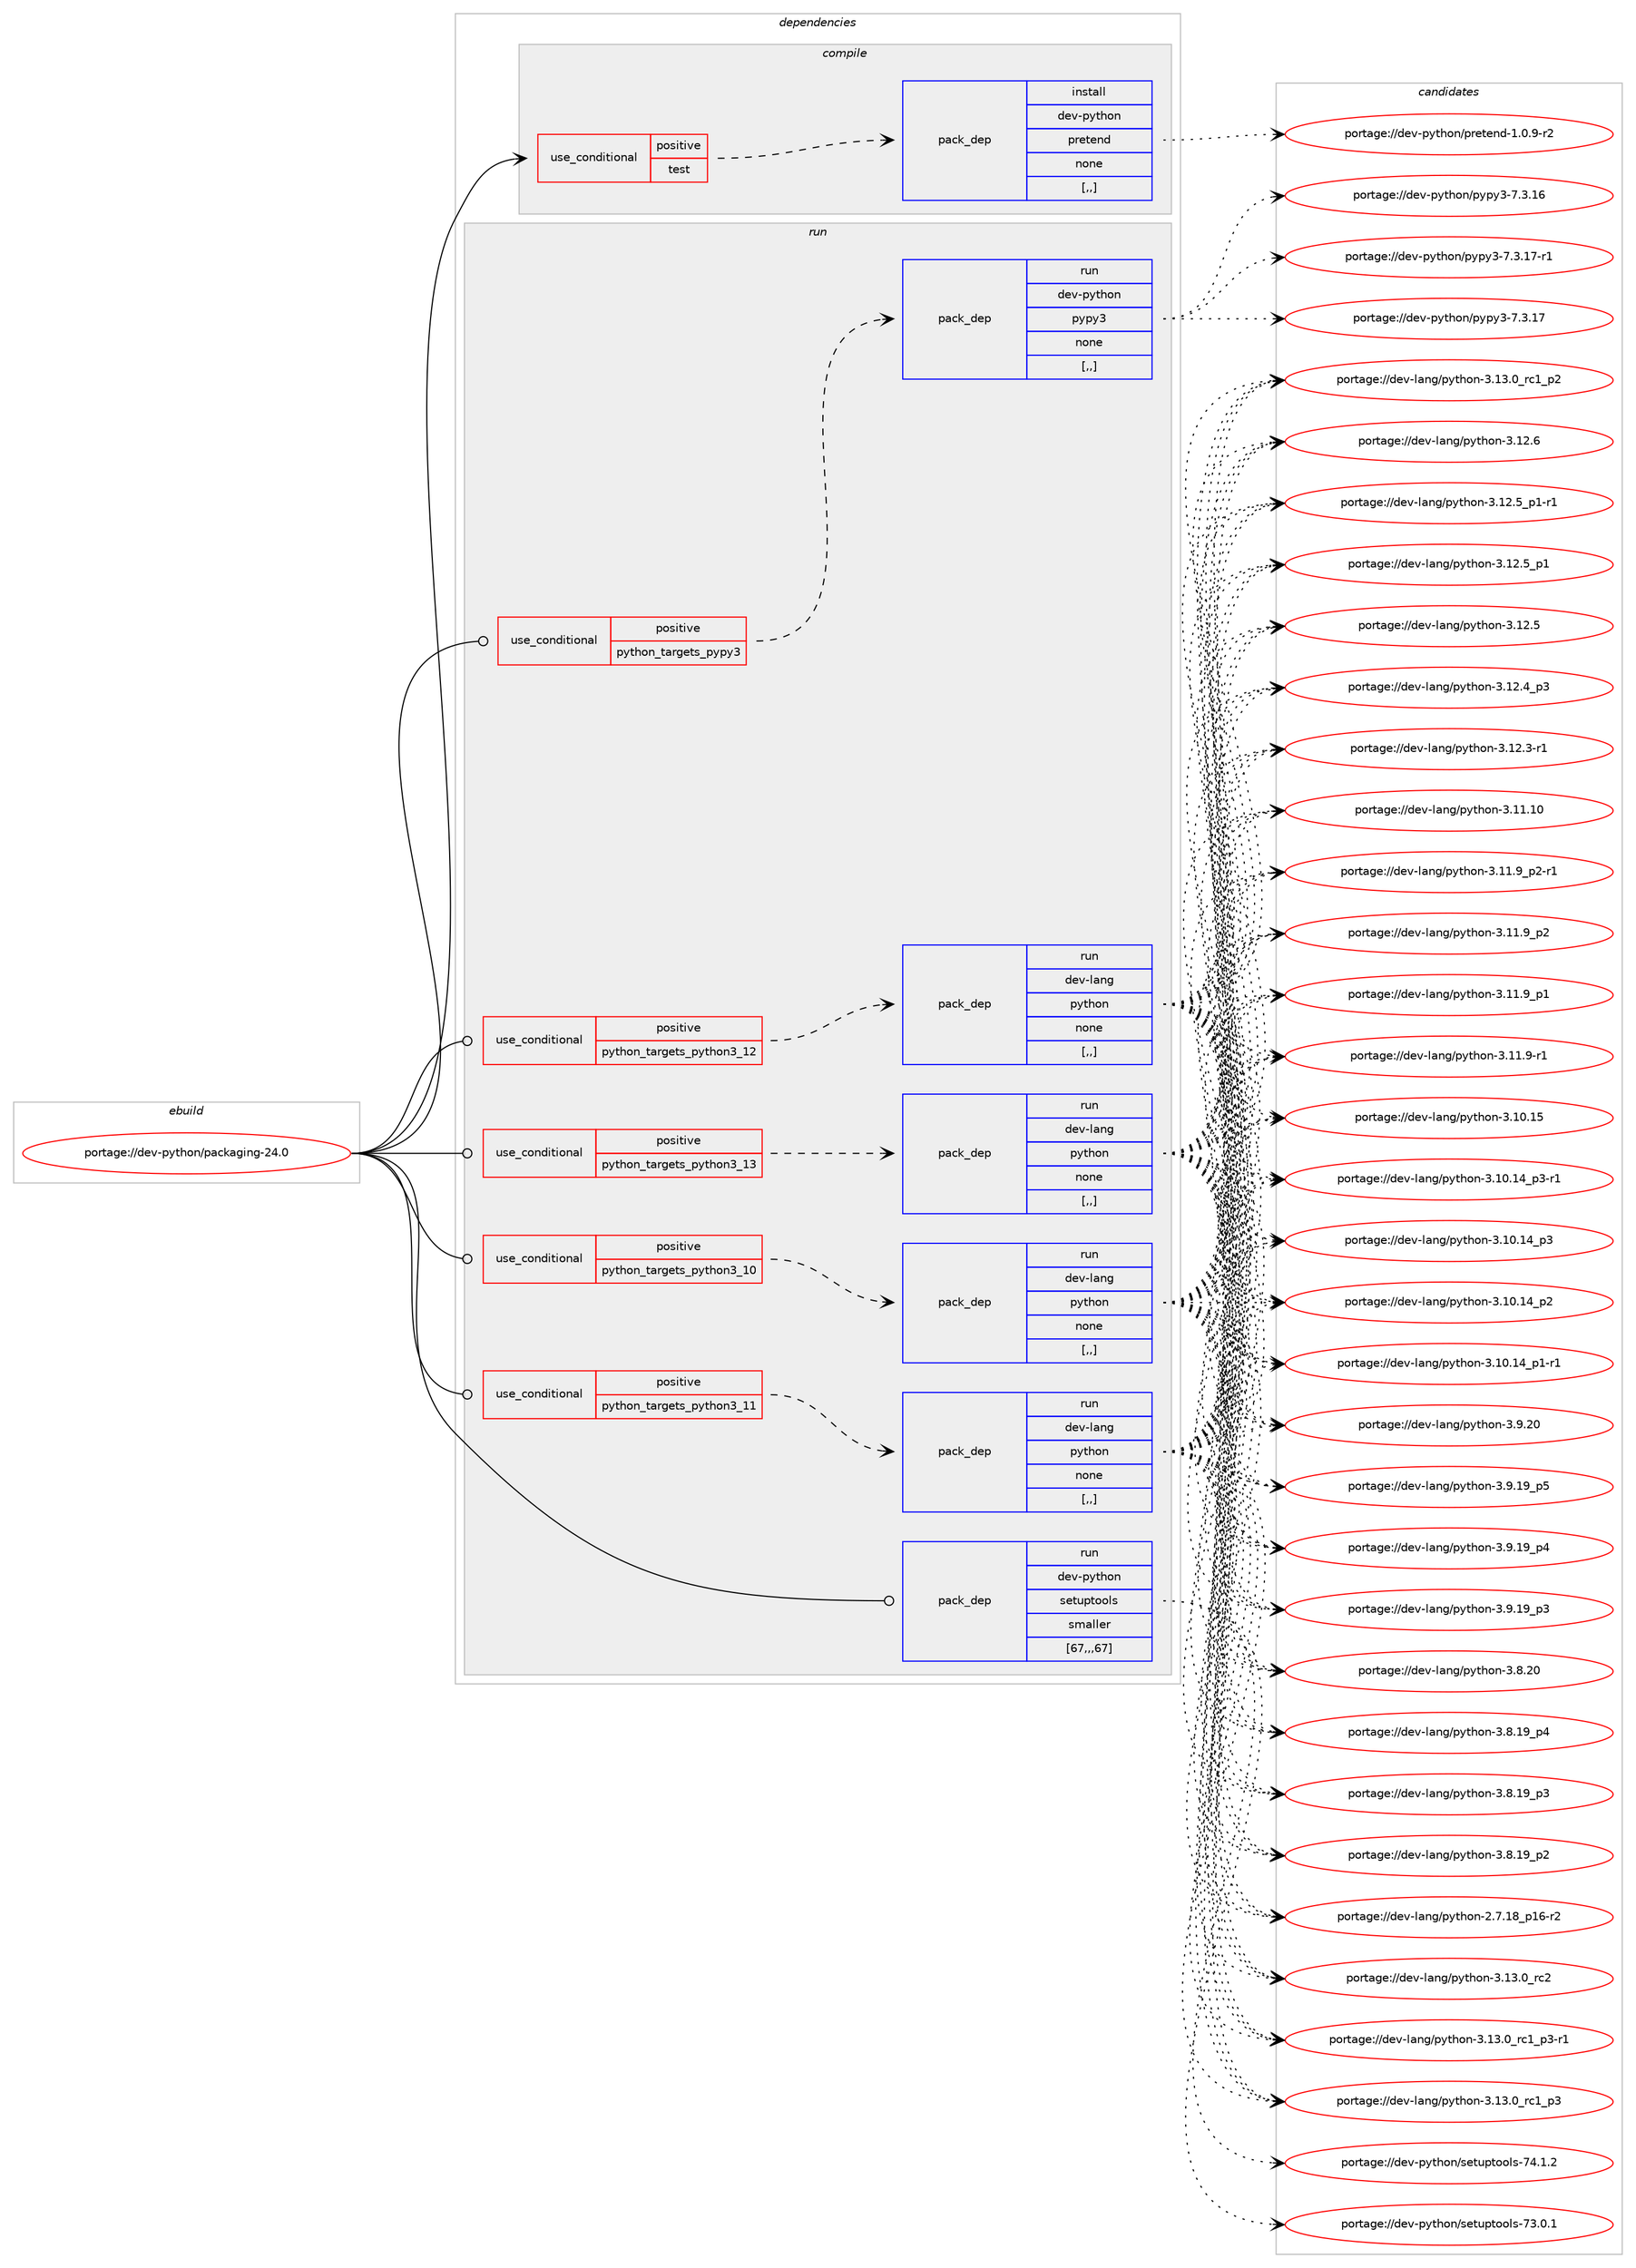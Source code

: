 digraph prolog {

# *************
# Graph options
# *************

newrank=true;
concentrate=true;
compound=true;
graph [rankdir=LR,fontname=Helvetica,fontsize=10,ranksep=1.5];#, ranksep=2.5, nodesep=0.2];
edge  [arrowhead=vee];
node  [fontname=Helvetica,fontsize=10];

# **********
# The ebuild
# **********

subgraph cluster_leftcol {
color=gray;
label=<<i>ebuild</i>>;
id [label="portage://dev-python/packaging-24.0", color=red, width=4, href="../dev-python/packaging-24.0.svg"];
}

# ****************
# The dependencies
# ****************

subgraph cluster_midcol {
color=gray;
label=<<i>dependencies</i>>;
subgraph cluster_compile {
fillcolor="#eeeeee";
style=filled;
label=<<i>compile</i>>;
subgraph cond166015 {
dependency648010 [label=<<TABLE BORDER="0" CELLBORDER="1" CELLSPACING="0" CELLPADDING="4"><TR><TD ROWSPAN="3" CELLPADDING="10">use_conditional</TD></TR><TR><TD>positive</TD></TR><TR><TD>test</TD></TR></TABLE>>, shape=none, color=red];
subgraph pack477176 {
dependency648011 [label=<<TABLE BORDER="0" CELLBORDER="1" CELLSPACING="0" CELLPADDING="4" WIDTH="220"><TR><TD ROWSPAN="6" CELLPADDING="30">pack_dep</TD></TR><TR><TD WIDTH="110">install</TD></TR><TR><TD>dev-python</TD></TR><TR><TD>pretend</TD></TR><TR><TD>none</TD></TR><TR><TD>[,,]</TD></TR></TABLE>>, shape=none, color=blue];
}
dependency648010:e -> dependency648011:w [weight=20,style="dashed",arrowhead="vee"];
}
id:e -> dependency648010:w [weight=20,style="solid",arrowhead="vee"];
}
subgraph cluster_compileandrun {
fillcolor="#eeeeee";
style=filled;
label=<<i>compile and run</i>>;
}
subgraph cluster_run {
fillcolor="#eeeeee";
style=filled;
label=<<i>run</i>>;
subgraph cond166016 {
dependency648012 [label=<<TABLE BORDER="0" CELLBORDER="1" CELLSPACING="0" CELLPADDING="4"><TR><TD ROWSPAN="3" CELLPADDING="10">use_conditional</TD></TR><TR><TD>positive</TD></TR><TR><TD>python_targets_pypy3</TD></TR></TABLE>>, shape=none, color=red];
subgraph pack477177 {
dependency648013 [label=<<TABLE BORDER="0" CELLBORDER="1" CELLSPACING="0" CELLPADDING="4" WIDTH="220"><TR><TD ROWSPAN="6" CELLPADDING="30">pack_dep</TD></TR><TR><TD WIDTH="110">run</TD></TR><TR><TD>dev-python</TD></TR><TR><TD>pypy3</TD></TR><TR><TD>none</TD></TR><TR><TD>[,,]</TD></TR></TABLE>>, shape=none, color=blue];
}
dependency648012:e -> dependency648013:w [weight=20,style="dashed",arrowhead="vee"];
}
id:e -> dependency648012:w [weight=20,style="solid",arrowhead="odot"];
subgraph cond166017 {
dependency648014 [label=<<TABLE BORDER="0" CELLBORDER="1" CELLSPACING="0" CELLPADDING="4"><TR><TD ROWSPAN="3" CELLPADDING="10">use_conditional</TD></TR><TR><TD>positive</TD></TR><TR><TD>python_targets_python3_10</TD></TR></TABLE>>, shape=none, color=red];
subgraph pack477178 {
dependency648015 [label=<<TABLE BORDER="0" CELLBORDER="1" CELLSPACING="0" CELLPADDING="4" WIDTH="220"><TR><TD ROWSPAN="6" CELLPADDING="30">pack_dep</TD></TR><TR><TD WIDTH="110">run</TD></TR><TR><TD>dev-lang</TD></TR><TR><TD>python</TD></TR><TR><TD>none</TD></TR><TR><TD>[,,]</TD></TR></TABLE>>, shape=none, color=blue];
}
dependency648014:e -> dependency648015:w [weight=20,style="dashed",arrowhead="vee"];
}
id:e -> dependency648014:w [weight=20,style="solid",arrowhead="odot"];
subgraph cond166018 {
dependency648016 [label=<<TABLE BORDER="0" CELLBORDER="1" CELLSPACING="0" CELLPADDING="4"><TR><TD ROWSPAN="3" CELLPADDING="10">use_conditional</TD></TR><TR><TD>positive</TD></TR><TR><TD>python_targets_python3_11</TD></TR></TABLE>>, shape=none, color=red];
subgraph pack477179 {
dependency648017 [label=<<TABLE BORDER="0" CELLBORDER="1" CELLSPACING="0" CELLPADDING="4" WIDTH="220"><TR><TD ROWSPAN="6" CELLPADDING="30">pack_dep</TD></TR><TR><TD WIDTH="110">run</TD></TR><TR><TD>dev-lang</TD></TR><TR><TD>python</TD></TR><TR><TD>none</TD></TR><TR><TD>[,,]</TD></TR></TABLE>>, shape=none, color=blue];
}
dependency648016:e -> dependency648017:w [weight=20,style="dashed",arrowhead="vee"];
}
id:e -> dependency648016:w [weight=20,style="solid",arrowhead="odot"];
subgraph cond166019 {
dependency648018 [label=<<TABLE BORDER="0" CELLBORDER="1" CELLSPACING="0" CELLPADDING="4"><TR><TD ROWSPAN="3" CELLPADDING="10">use_conditional</TD></TR><TR><TD>positive</TD></TR><TR><TD>python_targets_python3_12</TD></TR></TABLE>>, shape=none, color=red];
subgraph pack477180 {
dependency648019 [label=<<TABLE BORDER="0" CELLBORDER="1" CELLSPACING="0" CELLPADDING="4" WIDTH="220"><TR><TD ROWSPAN="6" CELLPADDING="30">pack_dep</TD></TR><TR><TD WIDTH="110">run</TD></TR><TR><TD>dev-lang</TD></TR><TR><TD>python</TD></TR><TR><TD>none</TD></TR><TR><TD>[,,]</TD></TR></TABLE>>, shape=none, color=blue];
}
dependency648018:e -> dependency648019:w [weight=20,style="dashed",arrowhead="vee"];
}
id:e -> dependency648018:w [weight=20,style="solid",arrowhead="odot"];
subgraph cond166020 {
dependency648020 [label=<<TABLE BORDER="0" CELLBORDER="1" CELLSPACING="0" CELLPADDING="4"><TR><TD ROWSPAN="3" CELLPADDING="10">use_conditional</TD></TR><TR><TD>positive</TD></TR><TR><TD>python_targets_python3_13</TD></TR></TABLE>>, shape=none, color=red];
subgraph pack477181 {
dependency648021 [label=<<TABLE BORDER="0" CELLBORDER="1" CELLSPACING="0" CELLPADDING="4" WIDTH="220"><TR><TD ROWSPAN="6" CELLPADDING="30">pack_dep</TD></TR><TR><TD WIDTH="110">run</TD></TR><TR><TD>dev-lang</TD></TR><TR><TD>python</TD></TR><TR><TD>none</TD></TR><TR><TD>[,,]</TD></TR></TABLE>>, shape=none, color=blue];
}
dependency648020:e -> dependency648021:w [weight=20,style="dashed",arrowhead="vee"];
}
id:e -> dependency648020:w [weight=20,style="solid",arrowhead="odot"];
subgraph pack477182 {
dependency648022 [label=<<TABLE BORDER="0" CELLBORDER="1" CELLSPACING="0" CELLPADDING="4" WIDTH="220"><TR><TD ROWSPAN="6" CELLPADDING="30">pack_dep</TD></TR><TR><TD WIDTH="110">run</TD></TR><TR><TD>dev-python</TD></TR><TR><TD>setuptools</TD></TR><TR><TD>smaller</TD></TR><TR><TD>[67,,,67]</TD></TR></TABLE>>, shape=none, color=blue];
}
id:e -> dependency648022:w [weight=20,style="solid",arrowhead="odot"];
}
}

# **************
# The candidates
# **************

subgraph cluster_choices {
rank=same;
color=gray;
label=<<i>candidates</i>>;

subgraph choice477176 {
color=black;
nodesep=1;
choice10010111845112121116104111110471121141011161011101004549464846574511450 [label="portage://dev-python/pretend-1.0.9-r2", color=red, width=4,href="../dev-python/pretend-1.0.9-r2.svg"];
dependency648011:e -> choice10010111845112121116104111110471121141011161011101004549464846574511450:w [style=dotted,weight="100"];
}
subgraph choice477177 {
color=black;
nodesep=1;
choice100101118451121211161041111104711212111212151455546514649554511449 [label="portage://dev-python/pypy3-7.3.17-r1", color=red, width=4,href="../dev-python/pypy3-7.3.17-r1.svg"];
choice10010111845112121116104111110471121211121215145554651464955 [label="portage://dev-python/pypy3-7.3.17", color=red, width=4,href="../dev-python/pypy3-7.3.17.svg"];
choice10010111845112121116104111110471121211121215145554651464954 [label="portage://dev-python/pypy3-7.3.16", color=red, width=4,href="../dev-python/pypy3-7.3.16.svg"];
dependency648013:e -> choice100101118451121211161041111104711212111212151455546514649554511449:w [style=dotted,weight="100"];
dependency648013:e -> choice10010111845112121116104111110471121211121215145554651464955:w [style=dotted,weight="100"];
dependency648013:e -> choice10010111845112121116104111110471121211121215145554651464954:w [style=dotted,weight="100"];
}
subgraph choice477178 {
color=black;
nodesep=1;
choice10010111845108971101034711212111610411111045514649514648951149950 [label="portage://dev-lang/python-3.13.0_rc2", color=red, width=4,href="../dev-lang/python-3.13.0_rc2.svg"];
choice1001011184510897110103471121211161041111104551464951464895114994995112514511449 [label="portage://dev-lang/python-3.13.0_rc1_p3-r1", color=red, width=4,href="../dev-lang/python-3.13.0_rc1_p3-r1.svg"];
choice100101118451089711010347112121116104111110455146495146489511499499511251 [label="portage://dev-lang/python-3.13.0_rc1_p3", color=red, width=4,href="../dev-lang/python-3.13.0_rc1_p3.svg"];
choice100101118451089711010347112121116104111110455146495146489511499499511250 [label="portage://dev-lang/python-3.13.0_rc1_p2", color=red, width=4,href="../dev-lang/python-3.13.0_rc1_p2.svg"];
choice10010111845108971101034711212111610411111045514649504654 [label="portage://dev-lang/python-3.12.6", color=red, width=4,href="../dev-lang/python-3.12.6.svg"];
choice1001011184510897110103471121211161041111104551464950465395112494511449 [label="portage://dev-lang/python-3.12.5_p1-r1", color=red, width=4,href="../dev-lang/python-3.12.5_p1-r1.svg"];
choice100101118451089711010347112121116104111110455146495046539511249 [label="portage://dev-lang/python-3.12.5_p1", color=red, width=4,href="../dev-lang/python-3.12.5_p1.svg"];
choice10010111845108971101034711212111610411111045514649504653 [label="portage://dev-lang/python-3.12.5", color=red, width=4,href="../dev-lang/python-3.12.5.svg"];
choice100101118451089711010347112121116104111110455146495046529511251 [label="portage://dev-lang/python-3.12.4_p3", color=red, width=4,href="../dev-lang/python-3.12.4_p3.svg"];
choice100101118451089711010347112121116104111110455146495046514511449 [label="portage://dev-lang/python-3.12.3-r1", color=red, width=4,href="../dev-lang/python-3.12.3-r1.svg"];
choice1001011184510897110103471121211161041111104551464949464948 [label="portage://dev-lang/python-3.11.10", color=red, width=4,href="../dev-lang/python-3.11.10.svg"];
choice1001011184510897110103471121211161041111104551464949465795112504511449 [label="portage://dev-lang/python-3.11.9_p2-r1", color=red, width=4,href="../dev-lang/python-3.11.9_p2-r1.svg"];
choice100101118451089711010347112121116104111110455146494946579511250 [label="portage://dev-lang/python-3.11.9_p2", color=red, width=4,href="../dev-lang/python-3.11.9_p2.svg"];
choice100101118451089711010347112121116104111110455146494946579511249 [label="portage://dev-lang/python-3.11.9_p1", color=red, width=4,href="../dev-lang/python-3.11.9_p1.svg"];
choice100101118451089711010347112121116104111110455146494946574511449 [label="portage://dev-lang/python-3.11.9-r1", color=red, width=4,href="../dev-lang/python-3.11.9-r1.svg"];
choice1001011184510897110103471121211161041111104551464948464953 [label="portage://dev-lang/python-3.10.15", color=red, width=4,href="../dev-lang/python-3.10.15.svg"];
choice100101118451089711010347112121116104111110455146494846495295112514511449 [label="portage://dev-lang/python-3.10.14_p3-r1", color=red, width=4,href="../dev-lang/python-3.10.14_p3-r1.svg"];
choice10010111845108971101034711212111610411111045514649484649529511251 [label="portage://dev-lang/python-3.10.14_p3", color=red, width=4,href="../dev-lang/python-3.10.14_p3.svg"];
choice10010111845108971101034711212111610411111045514649484649529511250 [label="portage://dev-lang/python-3.10.14_p2", color=red, width=4,href="../dev-lang/python-3.10.14_p2.svg"];
choice100101118451089711010347112121116104111110455146494846495295112494511449 [label="portage://dev-lang/python-3.10.14_p1-r1", color=red, width=4,href="../dev-lang/python-3.10.14_p1-r1.svg"];
choice10010111845108971101034711212111610411111045514657465048 [label="portage://dev-lang/python-3.9.20", color=red, width=4,href="../dev-lang/python-3.9.20.svg"];
choice100101118451089711010347112121116104111110455146574649579511253 [label="portage://dev-lang/python-3.9.19_p5", color=red, width=4,href="../dev-lang/python-3.9.19_p5.svg"];
choice100101118451089711010347112121116104111110455146574649579511252 [label="portage://dev-lang/python-3.9.19_p4", color=red, width=4,href="../dev-lang/python-3.9.19_p4.svg"];
choice100101118451089711010347112121116104111110455146574649579511251 [label="portage://dev-lang/python-3.9.19_p3", color=red, width=4,href="../dev-lang/python-3.9.19_p3.svg"];
choice10010111845108971101034711212111610411111045514656465048 [label="portage://dev-lang/python-3.8.20", color=red, width=4,href="../dev-lang/python-3.8.20.svg"];
choice100101118451089711010347112121116104111110455146564649579511252 [label="portage://dev-lang/python-3.8.19_p4", color=red, width=4,href="../dev-lang/python-3.8.19_p4.svg"];
choice100101118451089711010347112121116104111110455146564649579511251 [label="portage://dev-lang/python-3.8.19_p3", color=red, width=4,href="../dev-lang/python-3.8.19_p3.svg"];
choice100101118451089711010347112121116104111110455146564649579511250 [label="portage://dev-lang/python-3.8.19_p2", color=red, width=4,href="../dev-lang/python-3.8.19_p2.svg"];
choice100101118451089711010347112121116104111110455046554649569511249544511450 [label="portage://dev-lang/python-2.7.18_p16-r2", color=red, width=4,href="../dev-lang/python-2.7.18_p16-r2.svg"];
dependency648015:e -> choice10010111845108971101034711212111610411111045514649514648951149950:w [style=dotted,weight="100"];
dependency648015:e -> choice1001011184510897110103471121211161041111104551464951464895114994995112514511449:w [style=dotted,weight="100"];
dependency648015:e -> choice100101118451089711010347112121116104111110455146495146489511499499511251:w [style=dotted,weight="100"];
dependency648015:e -> choice100101118451089711010347112121116104111110455146495146489511499499511250:w [style=dotted,weight="100"];
dependency648015:e -> choice10010111845108971101034711212111610411111045514649504654:w [style=dotted,weight="100"];
dependency648015:e -> choice1001011184510897110103471121211161041111104551464950465395112494511449:w [style=dotted,weight="100"];
dependency648015:e -> choice100101118451089711010347112121116104111110455146495046539511249:w [style=dotted,weight="100"];
dependency648015:e -> choice10010111845108971101034711212111610411111045514649504653:w [style=dotted,weight="100"];
dependency648015:e -> choice100101118451089711010347112121116104111110455146495046529511251:w [style=dotted,weight="100"];
dependency648015:e -> choice100101118451089711010347112121116104111110455146495046514511449:w [style=dotted,weight="100"];
dependency648015:e -> choice1001011184510897110103471121211161041111104551464949464948:w [style=dotted,weight="100"];
dependency648015:e -> choice1001011184510897110103471121211161041111104551464949465795112504511449:w [style=dotted,weight="100"];
dependency648015:e -> choice100101118451089711010347112121116104111110455146494946579511250:w [style=dotted,weight="100"];
dependency648015:e -> choice100101118451089711010347112121116104111110455146494946579511249:w [style=dotted,weight="100"];
dependency648015:e -> choice100101118451089711010347112121116104111110455146494946574511449:w [style=dotted,weight="100"];
dependency648015:e -> choice1001011184510897110103471121211161041111104551464948464953:w [style=dotted,weight="100"];
dependency648015:e -> choice100101118451089711010347112121116104111110455146494846495295112514511449:w [style=dotted,weight="100"];
dependency648015:e -> choice10010111845108971101034711212111610411111045514649484649529511251:w [style=dotted,weight="100"];
dependency648015:e -> choice10010111845108971101034711212111610411111045514649484649529511250:w [style=dotted,weight="100"];
dependency648015:e -> choice100101118451089711010347112121116104111110455146494846495295112494511449:w [style=dotted,weight="100"];
dependency648015:e -> choice10010111845108971101034711212111610411111045514657465048:w [style=dotted,weight="100"];
dependency648015:e -> choice100101118451089711010347112121116104111110455146574649579511253:w [style=dotted,weight="100"];
dependency648015:e -> choice100101118451089711010347112121116104111110455146574649579511252:w [style=dotted,weight="100"];
dependency648015:e -> choice100101118451089711010347112121116104111110455146574649579511251:w [style=dotted,weight="100"];
dependency648015:e -> choice10010111845108971101034711212111610411111045514656465048:w [style=dotted,weight="100"];
dependency648015:e -> choice100101118451089711010347112121116104111110455146564649579511252:w [style=dotted,weight="100"];
dependency648015:e -> choice100101118451089711010347112121116104111110455146564649579511251:w [style=dotted,weight="100"];
dependency648015:e -> choice100101118451089711010347112121116104111110455146564649579511250:w [style=dotted,weight="100"];
dependency648015:e -> choice100101118451089711010347112121116104111110455046554649569511249544511450:w [style=dotted,weight="100"];
}
subgraph choice477179 {
color=black;
nodesep=1;
choice10010111845108971101034711212111610411111045514649514648951149950 [label="portage://dev-lang/python-3.13.0_rc2", color=red, width=4,href="../dev-lang/python-3.13.0_rc2.svg"];
choice1001011184510897110103471121211161041111104551464951464895114994995112514511449 [label="portage://dev-lang/python-3.13.0_rc1_p3-r1", color=red, width=4,href="../dev-lang/python-3.13.0_rc1_p3-r1.svg"];
choice100101118451089711010347112121116104111110455146495146489511499499511251 [label="portage://dev-lang/python-3.13.0_rc1_p3", color=red, width=4,href="../dev-lang/python-3.13.0_rc1_p3.svg"];
choice100101118451089711010347112121116104111110455146495146489511499499511250 [label="portage://dev-lang/python-3.13.0_rc1_p2", color=red, width=4,href="../dev-lang/python-3.13.0_rc1_p2.svg"];
choice10010111845108971101034711212111610411111045514649504654 [label="portage://dev-lang/python-3.12.6", color=red, width=4,href="../dev-lang/python-3.12.6.svg"];
choice1001011184510897110103471121211161041111104551464950465395112494511449 [label="portage://dev-lang/python-3.12.5_p1-r1", color=red, width=4,href="../dev-lang/python-3.12.5_p1-r1.svg"];
choice100101118451089711010347112121116104111110455146495046539511249 [label="portage://dev-lang/python-3.12.5_p1", color=red, width=4,href="../dev-lang/python-3.12.5_p1.svg"];
choice10010111845108971101034711212111610411111045514649504653 [label="portage://dev-lang/python-3.12.5", color=red, width=4,href="../dev-lang/python-3.12.5.svg"];
choice100101118451089711010347112121116104111110455146495046529511251 [label="portage://dev-lang/python-3.12.4_p3", color=red, width=4,href="../dev-lang/python-3.12.4_p3.svg"];
choice100101118451089711010347112121116104111110455146495046514511449 [label="portage://dev-lang/python-3.12.3-r1", color=red, width=4,href="../dev-lang/python-3.12.3-r1.svg"];
choice1001011184510897110103471121211161041111104551464949464948 [label="portage://dev-lang/python-3.11.10", color=red, width=4,href="../dev-lang/python-3.11.10.svg"];
choice1001011184510897110103471121211161041111104551464949465795112504511449 [label="portage://dev-lang/python-3.11.9_p2-r1", color=red, width=4,href="../dev-lang/python-3.11.9_p2-r1.svg"];
choice100101118451089711010347112121116104111110455146494946579511250 [label="portage://dev-lang/python-3.11.9_p2", color=red, width=4,href="../dev-lang/python-3.11.9_p2.svg"];
choice100101118451089711010347112121116104111110455146494946579511249 [label="portage://dev-lang/python-3.11.9_p1", color=red, width=4,href="../dev-lang/python-3.11.9_p1.svg"];
choice100101118451089711010347112121116104111110455146494946574511449 [label="portage://dev-lang/python-3.11.9-r1", color=red, width=4,href="../dev-lang/python-3.11.9-r1.svg"];
choice1001011184510897110103471121211161041111104551464948464953 [label="portage://dev-lang/python-3.10.15", color=red, width=4,href="../dev-lang/python-3.10.15.svg"];
choice100101118451089711010347112121116104111110455146494846495295112514511449 [label="portage://dev-lang/python-3.10.14_p3-r1", color=red, width=4,href="../dev-lang/python-3.10.14_p3-r1.svg"];
choice10010111845108971101034711212111610411111045514649484649529511251 [label="portage://dev-lang/python-3.10.14_p3", color=red, width=4,href="../dev-lang/python-3.10.14_p3.svg"];
choice10010111845108971101034711212111610411111045514649484649529511250 [label="portage://dev-lang/python-3.10.14_p2", color=red, width=4,href="../dev-lang/python-3.10.14_p2.svg"];
choice100101118451089711010347112121116104111110455146494846495295112494511449 [label="portage://dev-lang/python-3.10.14_p1-r1", color=red, width=4,href="../dev-lang/python-3.10.14_p1-r1.svg"];
choice10010111845108971101034711212111610411111045514657465048 [label="portage://dev-lang/python-3.9.20", color=red, width=4,href="../dev-lang/python-3.9.20.svg"];
choice100101118451089711010347112121116104111110455146574649579511253 [label="portage://dev-lang/python-3.9.19_p5", color=red, width=4,href="../dev-lang/python-3.9.19_p5.svg"];
choice100101118451089711010347112121116104111110455146574649579511252 [label="portage://dev-lang/python-3.9.19_p4", color=red, width=4,href="../dev-lang/python-3.9.19_p4.svg"];
choice100101118451089711010347112121116104111110455146574649579511251 [label="portage://dev-lang/python-3.9.19_p3", color=red, width=4,href="../dev-lang/python-3.9.19_p3.svg"];
choice10010111845108971101034711212111610411111045514656465048 [label="portage://dev-lang/python-3.8.20", color=red, width=4,href="../dev-lang/python-3.8.20.svg"];
choice100101118451089711010347112121116104111110455146564649579511252 [label="portage://dev-lang/python-3.8.19_p4", color=red, width=4,href="../dev-lang/python-3.8.19_p4.svg"];
choice100101118451089711010347112121116104111110455146564649579511251 [label="portage://dev-lang/python-3.8.19_p3", color=red, width=4,href="../dev-lang/python-3.8.19_p3.svg"];
choice100101118451089711010347112121116104111110455146564649579511250 [label="portage://dev-lang/python-3.8.19_p2", color=red, width=4,href="../dev-lang/python-3.8.19_p2.svg"];
choice100101118451089711010347112121116104111110455046554649569511249544511450 [label="portage://dev-lang/python-2.7.18_p16-r2", color=red, width=4,href="../dev-lang/python-2.7.18_p16-r2.svg"];
dependency648017:e -> choice10010111845108971101034711212111610411111045514649514648951149950:w [style=dotted,weight="100"];
dependency648017:e -> choice1001011184510897110103471121211161041111104551464951464895114994995112514511449:w [style=dotted,weight="100"];
dependency648017:e -> choice100101118451089711010347112121116104111110455146495146489511499499511251:w [style=dotted,weight="100"];
dependency648017:e -> choice100101118451089711010347112121116104111110455146495146489511499499511250:w [style=dotted,weight="100"];
dependency648017:e -> choice10010111845108971101034711212111610411111045514649504654:w [style=dotted,weight="100"];
dependency648017:e -> choice1001011184510897110103471121211161041111104551464950465395112494511449:w [style=dotted,weight="100"];
dependency648017:e -> choice100101118451089711010347112121116104111110455146495046539511249:w [style=dotted,weight="100"];
dependency648017:e -> choice10010111845108971101034711212111610411111045514649504653:w [style=dotted,weight="100"];
dependency648017:e -> choice100101118451089711010347112121116104111110455146495046529511251:w [style=dotted,weight="100"];
dependency648017:e -> choice100101118451089711010347112121116104111110455146495046514511449:w [style=dotted,weight="100"];
dependency648017:e -> choice1001011184510897110103471121211161041111104551464949464948:w [style=dotted,weight="100"];
dependency648017:e -> choice1001011184510897110103471121211161041111104551464949465795112504511449:w [style=dotted,weight="100"];
dependency648017:e -> choice100101118451089711010347112121116104111110455146494946579511250:w [style=dotted,weight="100"];
dependency648017:e -> choice100101118451089711010347112121116104111110455146494946579511249:w [style=dotted,weight="100"];
dependency648017:e -> choice100101118451089711010347112121116104111110455146494946574511449:w [style=dotted,weight="100"];
dependency648017:e -> choice1001011184510897110103471121211161041111104551464948464953:w [style=dotted,weight="100"];
dependency648017:e -> choice100101118451089711010347112121116104111110455146494846495295112514511449:w [style=dotted,weight="100"];
dependency648017:e -> choice10010111845108971101034711212111610411111045514649484649529511251:w [style=dotted,weight="100"];
dependency648017:e -> choice10010111845108971101034711212111610411111045514649484649529511250:w [style=dotted,weight="100"];
dependency648017:e -> choice100101118451089711010347112121116104111110455146494846495295112494511449:w [style=dotted,weight="100"];
dependency648017:e -> choice10010111845108971101034711212111610411111045514657465048:w [style=dotted,weight="100"];
dependency648017:e -> choice100101118451089711010347112121116104111110455146574649579511253:w [style=dotted,weight="100"];
dependency648017:e -> choice100101118451089711010347112121116104111110455146574649579511252:w [style=dotted,weight="100"];
dependency648017:e -> choice100101118451089711010347112121116104111110455146574649579511251:w [style=dotted,weight="100"];
dependency648017:e -> choice10010111845108971101034711212111610411111045514656465048:w [style=dotted,weight="100"];
dependency648017:e -> choice100101118451089711010347112121116104111110455146564649579511252:w [style=dotted,weight="100"];
dependency648017:e -> choice100101118451089711010347112121116104111110455146564649579511251:w [style=dotted,weight="100"];
dependency648017:e -> choice100101118451089711010347112121116104111110455146564649579511250:w [style=dotted,weight="100"];
dependency648017:e -> choice100101118451089711010347112121116104111110455046554649569511249544511450:w [style=dotted,weight="100"];
}
subgraph choice477180 {
color=black;
nodesep=1;
choice10010111845108971101034711212111610411111045514649514648951149950 [label="portage://dev-lang/python-3.13.0_rc2", color=red, width=4,href="../dev-lang/python-3.13.0_rc2.svg"];
choice1001011184510897110103471121211161041111104551464951464895114994995112514511449 [label="portage://dev-lang/python-3.13.0_rc1_p3-r1", color=red, width=4,href="../dev-lang/python-3.13.0_rc1_p3-r1.svg"];
choice100101118451089711010347112121116104111110455146495146489511499499511251 [label="portage://dev-lang/python-3.13.0_rc1_p3", color=red, width=4,href="../dev-lang/python-3.13.0_rc1_p3.svg"];
choice100101118451089711010347112121116104111110455146495146489511499499511250 [label="portage://dev-lang/python-3.13.0_rc1_p2", color=red, width=4,href="../dev-lang/python-3.13.0_rc1_p2.svg"];
choice10010111845108971101034711212111610411111045514649504654 [label="portage://dev-lang/python-3.12.6", color=red, width=4,href="../dev-lang/python-3.12.6.svg"];
choice1001011184510897110103471121211161041111104551464950465395112494511449 [label="portage://dev-lang/python-3.12.5_p1-r1", color=red, width=4,href="../dev-lang/python-3.12.5_p1-r1.svg"];
choice100101118451089711010347112121116104111110455146495046539511249 [label="portage://dev-lang/python-3.12.5_p1", color=red, width=4,href="../dev-lang/python-3.12.5_p1.svg"];
choice10010111845108971101034711212111610411111045514649504653 [label="portage://dev-lang/python-3.12.5", color=red, width=4,href="../dev-lang/python-3.12.5.svg"];
choice100101118451089711010347112121116104111110455146495046529511251 [label="portage://dev-lang/python-3.12.4_p3", color=red, width=4,href="../dev-lang/python-3.12.4_p3.svg"];
choice100101118451089711010347112121116104111110455146495046514511449 [label="portage://dev-lang/python-3.12.3-r1", color=red, width=4,href="../dev-lang/python-3.12.3-r1.svg"];
choice1001011184510897110103471121211161041111104551464949464948 [label="portage://dev-lang/python-3.11.10", color=red, width=4,href="../dev-lang/python-3.11.10.svg"];
choice1001011184510897110103471121211161041111104551464949465795112504511449 [label="portage://dev-lang/python-3.11.9_p2-r1", color=red, width=4,href="../dev-lang/python-3.11.9_p2-r1.svg"];
choice100101118451089711010347112121116104111110455146494946579511250 [label="portage://dev-lang/python-3.11.9_p2", color=red, width=4,href="../dev-lang/python-3.11.9_p2.svg"];
choice100101118451089711010347112121116104111110455146494946579511249 [label="portage://dev-lang/python-3.11.9_p1", color=red, width=4,href="../dev-lang/python-3.11.9_p1.svg"];
choice100101118451089711010347112121116104111110455146494946574511449 [label="portage://dev-lang/python-3.11.9-r1", color=red, width=4,href="../dev-lang/python-3.11.9-r1.svg"];
choice1001011184510897110103471121211161041111104551464948464953 [label="portage://dev-lang/python-3.10.15", color=red, width=4,href="../dev-lang/python-3.10.15.svg"];
choice100101118451089711010347112121116104111110455146494846495295112514511449 [label="portage://dev-lang/python-3.10.14_p3-r1", color=red, width=4,href="../dev-lang/python-3.10.14_p3-r1.svg"];
choice10010111845108971101034711212111610411111045514649484649529511251 [label="portage://dev-lang/python-3.10.14_p3", color=red, width=4,href="../dev-lang/python-3.10.14_p3.svg"];
choice10010111845108971101034711212111610411111045514649484649529511250 [label="portage://dev-lang/python-3.10.14_p2", color=red, width=4,href="../dev-lang/python-3.10.14_p2.svg"];
choice100101118451089711010347112121116104111110455146494846495295112494511449 [label="portage://dev-lang/python-3.10.14_p1-r1", color=red, width=4,href="../dev-lang/python-3.10.14_p1-r1.svg"];
choice10010111845108971101034711212111610411111045514657465048 [label="portage://dev-lang/python-3.9.20", color=red, width=4,href="../dev-lang/python-3.9.20.svg"];
choice100101118451089711010347112121116104111110455146574649579511253 [label="portage://dev-lang/python-3.9.19_p5", color=red, width=4,href="../dev-lang/python-3.9.19_p5.svg"];
choice100101118451089711010347112121116104111110455146574649579511252 [label="portage://dev-lang/python-3.9.19_p4", color=red, width=4,href="../dev-lang/python-3.9.19_p4.svg"];
choice100101118451089711010347112121116104111110455146574649579511251 [label="portage://dev-lang/python-3.9.19_p3", color=red, width=4,href="../dev-lang/python-3.9.19_p3.svg"];
choice10010111845108971101034711212111610411111045514656465048 [label="portage://dev-lang/python-3.8.20", color=red, width=4,href="../dev-lang/python-3.8.20.svg"];
choice100101118451089711010347112121116104111110455146564649579511252 [label="portage://dev-lang/python-3.8.19_p4", color=red, width=4,href="../dev-lang/python-3.8.19_p4.svg"];
choice100101118451089711010347112121116104111110455146564649579511251 [label="portage://dev-lang/python-3.8.19_p3", color=red, width=4,href="../dev-lang/python-3.8.19_p3.svg"];
choice100101118451089711010347112121116104111110455146564649579511250 [label="portage://dev-lang/python-3.8.19_p2", color=red, width=4,href="../dev-lang/python-3.8.19_p2.svg"];
choice100101118451089711010347112121116104111110455046554649569511249544511450 [label="portage://dev-lang/python-2.7.18_p16-r2", color=red, width=4,href="../dev-lang/python-2.7.18_p16-r2.svg"];
dependency648019:e -> choice10010111845108971101034711212111610411111045514649514648951149950:w [style=dotted,weight="100"];
dependency648019:e -> choice1001011184510897110103471121211161041111104551464951464895114994995112514511449:w [style=dotted,weight="100"];
dependency648019:e -> choice100101118451089711010347112121116104111110455146495146489511499499511251:w [style=dotted,weight="100"];
dependency648019:e -> choice100101118451089711010347112121116104111110455146495146489511499499511250:w [style=dotted,weight="100"];
dependency648019:e -> choice10010111845108971101034711212111610411111045514649504654:w [style=dotted,weight="100"];
dependency648019:e -> choice1001011184510897110103471121211161041111104551464950465395112494511449:w [style=dotted,weight="100"];
dependency648019:e -> choice100101118451089711010347112121116104111110455146495046539511249:w [style=dotted,weight="100"];
dependency648019:e -> choice10010111845108971101034711212111610411111045514649504653:w [style=dotted,weight="100"];
dependency648019:e -> choice100101118451089711010347112121116104111110455146495046529511251:w [style=dotted,weight="100"];
dependency648019:e -> choice100101118451089711010347112121116104111110455146495046514511449:w [style=dotted,weight="100"];
dependency648019:e -> choice1001011184510897110103471121211161041111104551464949464948:w [style=dotted,weight="100"];
dependency648019:e -> choice1001011184510897110103471121211161041111104551464949465795112504511449:w [style=dotted,weight="100"];
dependency648019:e -> choice100101118451089711010347112121116104111110455146494946579511250:w [style=dotted,weight="100"];
dependency648019:e -> choice100101118451089711010347112121116104111110455146494946579511249:w [style=dotted,weight="100"];
dependency648019:e -> choice100101118451089711010347112121116104111110455146494946574511449:w [style=dotted,weight="100"];
dependency648019:e -> choice1001011184510897110103471121211161041111104551464948464953:w [style=dotted,weight="100"];
dependency648019:e -> choice100101118451089711010347112121116104111110455146494846495295112514511449:w [style=dotted,weight="100"];
dependency648019:e -> choice10010111845108971101034711212111610411111045514649484649529511251:w [style=dotted,weight="100"];
dependency648019:e -> choice10010111845108971101034711212111610411111045514649484649529511250:w [style=dotted,weight="100"];
dependency648019:e -> choice100101118451089711010347112121116104111110455146494846495295112494511449:w [style=dotted,weight="100"];
dependency648019:e -> choice10010111845108971101034711212111610411111045514657465048:w [style=dotted,weight="100"];
dependency648019:e -> choice100101118451089711010347112121116104111110455146574649579511253:w [style=dotted,weight="100"];
dependency648019:e -> choice100101118451089711010347112121116104111110455146574649579511252:w [style=dotted,weight="100"];
dependency648019:e -> choice100101118451089711010347112121116104111110455146574649579511251:w [style=dotted,weight="100"];
dependency648019:e -> choice10010111845108971101034711212111610411111045514656465048:w [style=dotted,weight="100"];
dependency648019:e -> choice100101118451089711010347112121116104111110455146564649579511252:w [style=dotted,weight="100"];
dependency648019:e -> choice100101118451089711010347112121116104111110455146564649579511251:w [style=dotted,weight="100"];
dependency648019:e -> choice100101118451089711010347112121116104111110455146564649579511250:w [style=dotted,weight="100"];
dependency648019:e -> choice100101118451089711010347112121116104111110455046554649569511249544511450:w [style=dotted,weight="100"];
}
subgraph choice477181 {
color=black;
nodesep=1;
choice10010111845108971101034711212111610411111045514649514648951149950 [label="portage://dev-lang/python-3.13.0_rc2", color=red, width=4,href="../dev-lang/python-3.13.0_rc2.svg"];
choice1001011184510897110103471121211161041111104551464951464895114994995112514511449 [label="portage://dev-lang/python-3.13.0_rc1_p3-r1", color=red, width=4,href="../dev-lang/python-3.13.0_rc1_p3-r1.svg"];
choice100101118451089711010347112121116104111110455146495146489511499499511251 [label="portage://dev-lang/python-3.13.0_rc1_p3", color=red, width=4,href="../dev-lang/python-3.13.0_rc1_p3.svg"];
choice100101118451089711010347112121116104111110455146495146489511499499511250 [label="portage://dev-lang/python-3.13.0_rc1_p2", color=red, width=4,href="../dev-lang/python-3.13.0_rc1_p2.svg"];
choice10010111845108971101034711212111610411111045514649504654 [label="portage://dev-lang/python-3.12.6", color=red, width=4,href="../dev-lang/python-3.12.6.svg"];
choice1001011184510897110103471121211161041111104551464950465395112494511449 [label="portage://dev-lang/python-3.12.5_p1-r1", color=red, width=4,href="../dev-lang/python-3.12.5_p1-r1.svg"];
choice100101118451089711010347112121116104111110455146495046539511249 [label="portage://dev-lang/python-3.12.5_p1", color=red, width=4,href="../dev-lang/python-3.12.5_p1.svg"];
choice10010111845108971101034711212111610411111045514649504653 [label="portage://dev-lang/python-3.12.5", color=red, width=4,href="../dev-lang/python-3.12.5.svg"];
choice100101118451089711010347112121116104111110455146495046529511251 [label="portage://dev-lang/python-3.12.4_p3", color=red, width=4,href="../dev-lang/python-3.12.4_p3.svg"];
choice100101118451089711010347112121116104111110455146495046514511449 [label="portage://dev-lang/python-3.12.3-r1", color=red, width=4,href="../dev-lang/python-3.12.3-r1.svg"];
choice1001011184510897110103471121211161041111104551464949464948 [label="portage://dev-lang/python-3.11.10", color=red, width=4,href="../dev-lang/python-3.11.10.svg"];
choice1001011184510897110103471121211161041111104551464949465795112504511449 [label="portage://dev-lang/python-3.11.9_p2-r1", color=red, width=4,href="../dev-lang/python-3.11.9_p2-r1.svg"];
choice100101118451089711010347112121116104111110455146494946579511250 [label="portage://dev-lang/python-3.11.9_p2", color=red, width=4,href="../dev-lang/python-3.11.9_p2.svg"];
choice100101118451089711010347112121116104111110455146494946579511249 [label="portage://dev-lang/python-3.11.9_p1", color=red, width=4,href="../dev-lang/python-3.11.9_p1.svg"];
choice100101118451089711010347112121116104111110455146494946574511449 [label="portage://dev-lang/python-3.11.9-r1", color=red, width=4,href="../dev-lang/python-3.11.9-r1.svg"];
choice1001011184510897110103471121211161041111104551464948464953 [label="portage://dev-lang/python-3.10.15", color=red, width=4,href="../dev-lang/python-3.10.15.svg"];
choice100101118451089711010347112121116104111110455146494846495295112514511449 [label="portage://dev-lang/python-3.10.14_p3-r1", color=red, width=4,href="../dev-lang/python-3.10.14_p3-r1.svg"];
choice10010111845108971101034711212111610411111045514649484649529511251 [label="portage://dev-lang/python-3.10.14_p3", color=red, width=4,href="../dev-lang/python-3.10.14_p3.svg"];
choice10010111845108971101034711212111610411111045514649484649529511250 [label="portage://dev-lang/python-3.10.14_p2", color=red, width=4,href="../dev-lang/python-3.10.14_p2.svg"];
choice100101118451089711010347112121116104111110455146494846495295112494511449 [label="portage://dev-lang/python-3.10.14_p1-r1", color=red, width=4,href="../dev-lang/python-3.10.14_p1-r1.svg"];
choice10010111845108971101034711212111610411111045514657465048 [label="portage://dev-lang/python-3.9.20", color=red, width=4,href="../dev-lang/python-3.9.20.svg"];
choice100101118451089711010347112121116104111110455146574649579511253 [label="portage://dev-lang/python-3.9.19_p5", color=red, width=4,href="../dev-lang/python-3.9.19_p5.svg"];
choice100101118451089711010347112121116104111110455146574649579511252 [label="portage://dev-lang/python-3.9.19_p4", color=red, width=4,href="../dev-lang/python-3.9.19_p4.svg"];
choice100101118451089711010347112121116104111110455146574649579511251 [label="portage://dev-lang/python-3.9.19_p3", color=red, width=4,href="../dev-lang/python-3.9.19_p3.svg"];
choice10010111845108971101034711212111610411111045514656465048 [label="portage://dev-lang/python-3.8.20", color=red, width=4,href="../dev-lang/python-3.8.20.svg"];
choice100101118451089711010347112121116104111110455146564649579511252 [label="portage://dev-lang/python-3.8.19_p4", color=red, width=4,href="../dev-lang/python-3.8.19_p4.svg"];
choice100101118451089711010347112121116104111110455146564649579511251 [label="portage://dev-lang/python-3.8.19_p3", color=red, width=4,href="../dev-lang/python-3.8.19_p3.svg"];
choice100101118451089711010347112121116104111110455146564649579511250 [label="portage://dev-lang/python-3.8.19_p2", color=red, width=4,href="../dev-lang/python-3.8.19_p2.svg"];
choice100101118451089711010347112121116104111110455046554649569511249544511450 [label="portage://dev-lang/python-2.7.18_p16-r2", color=red, width=4,href="../dev-lang/python-2.7.18_p16-r2.svg"];
dependency648021:e -> choice10010111845108971101034711212111610411111045514649514648951149950:w [style=dotted,weight="100"];
dependency648021:e -> choice1001011184510897110103471121211161041111104551464951464895114994995112514511449:w [style=dotted,weight="100"];
dependency648021:e -> choice100101118451089711010347112121116104111110455146495146489511499499511251:w [style=dotted,weight="100"];
dependency648021:e -> choice100101118451089711010347112121116104111110455146495146489511499499511250:w [style=dotted,weight="100"];
dependency648021:e -> choice10010111845108971101034711212111610411111045514649504654:w [style=dotted,weight="100"];
dependency648021:e -> choice1001011184510897110103471121211161041111104551464950465395112494511449:w [style=dotted,weight="100"];
dependency648021:e -> choice100101118451089711010347112121116104111110455146495046539511249:w [style=dotted,weight="100"];
dependency648021:e -> choice10010111845108971101034711212111610411111045514649504653:w [style=dotted,weight="100"];
dependency648021:e -> choice100101118451089711010347112121116104111110455146495046529511251:w [style=dotted,weight="100"];
dependency648021:e -> choice100101118451089711010347112121116104111110455146495046514511449:w [style=dotted,weight="100"];
dependency648021:e -> choice1001011184510897110103471121211161041111104551464949464948:w [style=dotted,weight="100"];
dependency648021:e -> choice1001011184510897110103471121211161041111104551464949465795112504511449:w [style=dotted,weight="100"];
dependency648021:e -> choice100101118451089711010347112121116104111110455146494946579511250:w [style=dotted,weight="100"];
dependency648021:e -> choice100101118451089711010347112121116104111110455146494946579511249:w [style=dotted,weight="100"];
dependency648021:e -> choice100101118451089711010347112121116104111110455146494946574511449:w [style=dotted,weight="100"];
dependency648021:e -> choice1001011184510897110103471121211161041111104551464948464953:w [style=dotted,weight="100"];
dependency648021:e -> choice100101118451089711010347112121116104111110455146494846495295112514511449:w [style=dotted,weight="100"];
dependency648021:e -> choice10010111845108971101034711212111610411111045514649484649529511251:w [style=dotted,weight="100"];
dependency648021:e -> choice10010111845108971101034711212111610411111045514649484649529511250:w [style=dotted,weight="100"];
dependency648021:e -> choice100101118451089711010347112121116104111110455146494846495295112494511449:w [style=dotted,weight="100"];
dependency648021:e -> choice10010111845108971101034711212111610411111045514657465048:w [style=dotted,weight="100"];
dependency648021:e -> choice100101118451089711010347112121116104111110455146574649579511253:w [style=dotted,weight="100"];
dependency648021:e -> choice100101118451089711010347112121116104111110455146574649579511252:w [style=dotted,weight="100"];
dependency648021:e -> choice100101118451089711010347112121116104111110455146574649579511251:w [style=dotted,weight="100"];
dependency648021:e -> choice10010111845108971101034711212111610411111045514656465048:w [style=dotted,weight="100"];
dependency648021:e -> choice100101118451089711010347112121116104111110455146564649579511252:w [style=dotted,weight="100"];
dependency648021:e -> choice100101118451089711010347112121116104111110455146564649579511251:w [style=dotted,weight="100"];
dependency648021:e -> choice100101118451089711010347112121116104111110455146564649579511250:w [style=dotted,weight="100"];
dependency648021:e -> choice100101118451089711010347112121116104111110455046554649569511249544511450:w [style=dotted,weight="100"];
}
subgraph choice477182 {
color=black;
nodesep=1;
choice100101118451121211161041111104711510111611711211611111110811545555246494650 [label="portage://dev-python/setuptools-74.1.2", color=red, width=4,href="../dev-python/setuptools-74.1.2.svg"];
choice100101118451121211161041111104711510111611711211611111110811545555146484649 [label="portage://dev-python/setuptools-73.0.1", color=red, width=4,href="../dev-python/setuptools-73.0.1.svg"];
dependency648022:e -> choice100101118451121211161041111104711510111611711211611111110811545555246494650:w [style=dotted,weight="100"];
dependency648022:e -> choice100101118451121211161041111104711510111611711211611111110811545555146484649:w [style=dotted,weight="100"];
}
}

}
